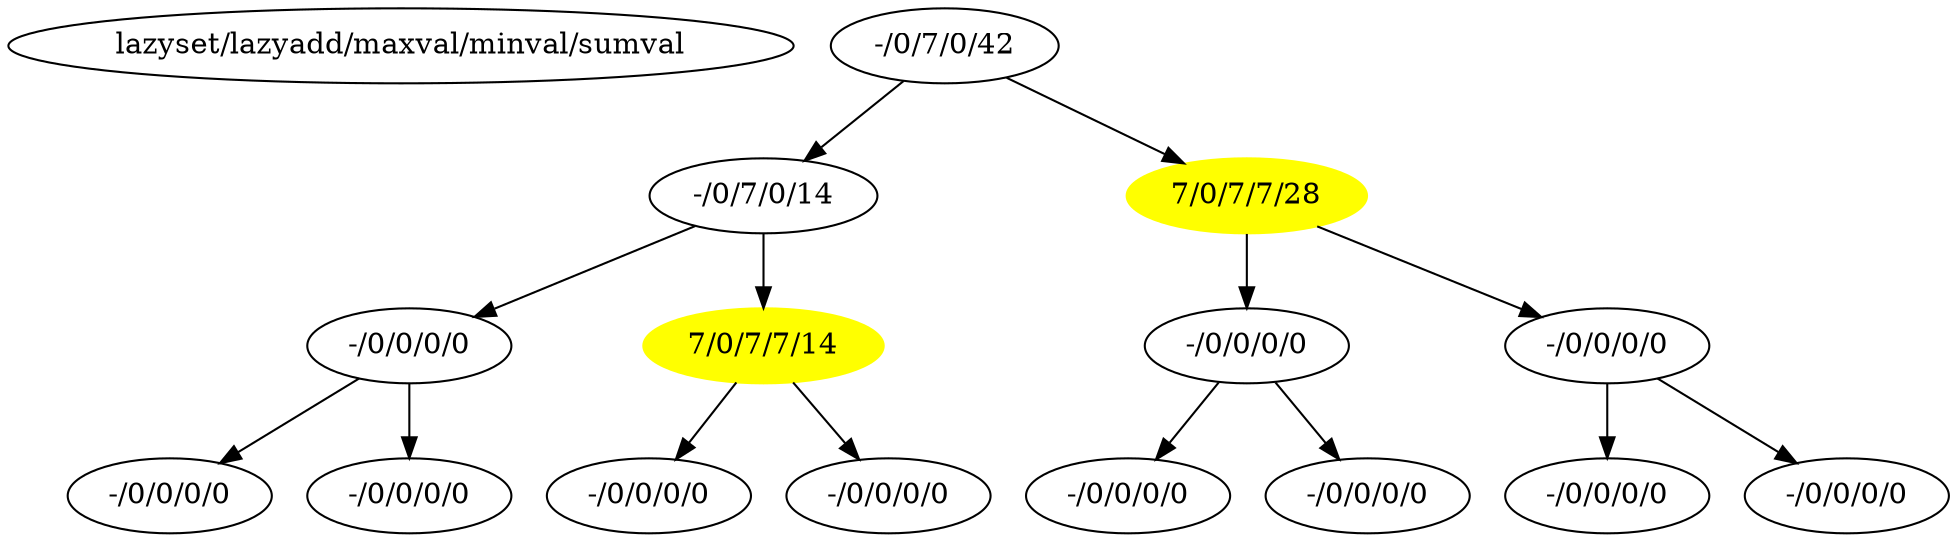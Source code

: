 digraph G{
0 [label="lazyset/lazyadd/maxval/minval/sumval"]
1 [label="-/0/7/0/42"]
2 [label="-/0/7/0/14"]
3 [label="7/0/7/7/28",style=filled,color="yellow"]
4 [label="-/0/0/0/0"]
5 [label="7/0/7/7/14",style=filled,color="yellow"]
6 [label="-/0/0/0/0"]
7 [label="-/0/0/0/0"]
8 [label="-/0/0/0/0"]
9 [label="-/0/0/0/0"]
10 [label="-/0/0/0/0"]
11 [label="-/0/0/0/0"]
12 [label="-/0/0/0/0"]
13 [label="-/0/0/0/0"]
14 [label="-/0/0/0/0"]
15 [label="-/0/0/0/0"]
1 -> 2
1 -> 3
2 -> 4
2 -> 5
3 -> 6
3 -> 7
4 -> 8
4 -> 9
5 -> 10
5 -> 11
6 -> 12
6 -> 13
7 -> 14
7 -> 15
}
